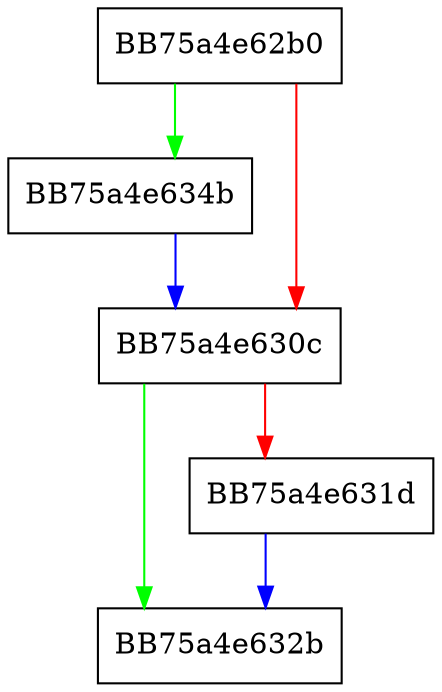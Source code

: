 digraph NTDLL_DLL_VFS_FindClose {
  node [shape="box"];
  graph [splines=ortho];
  BB75a4e62b0 -> BB75a4e634b [color="green"];
  BB75a4e62b0 -> BB75a4e630c [color="red"];
  BB75a4e630c -> BB75a4e632b [color="green"];
  BB75a4e630c -> BB75a4e631d [color="red"];
  BB75a4e631d -> BB75a4e632b [color="blue"];
  BB75a4e634b -> BB75a4e630c [color="blue"];
}